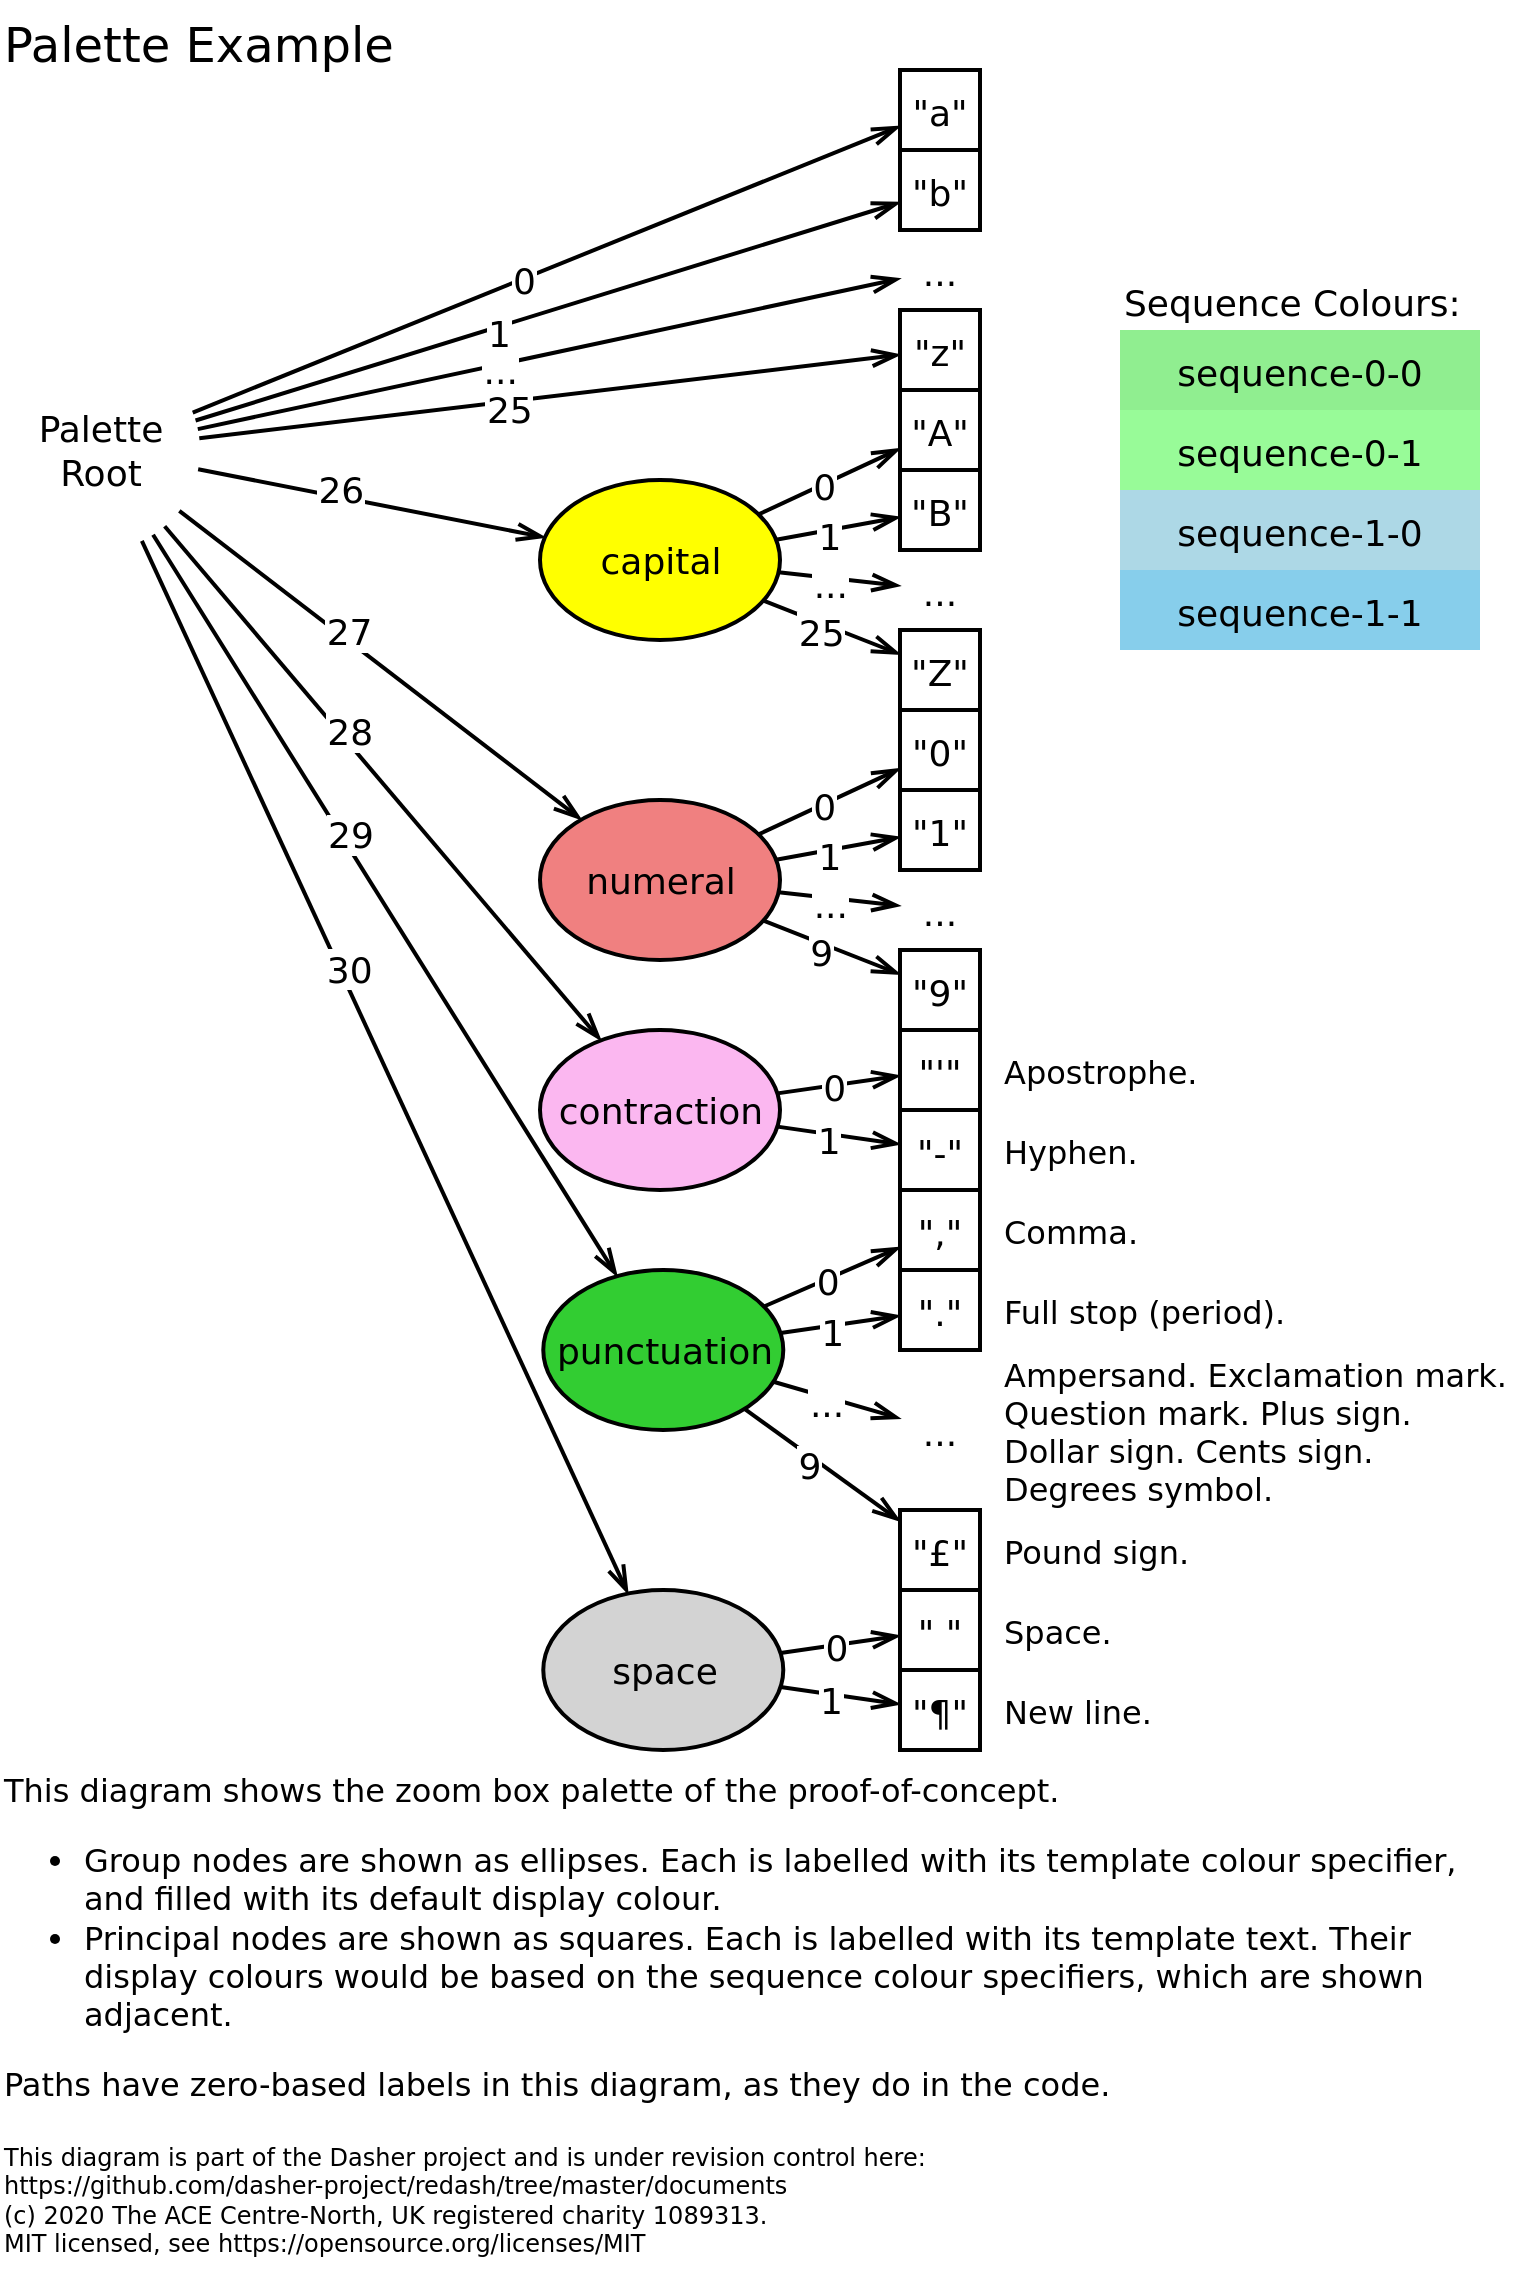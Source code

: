 <mxfile version="13.6.2" type="device"><diagram id="g4gpGZHWIscyPKEU3mQu" name="Page-1"><mxGraphModel dx="1102" dy="1424" grid="1" gridSize="10" guides="1" tooltips="1" connect="1" arrows="1" fold="1" page="1" pageScale="1" pageWidth="827" pageHeight="1169" math="0" shadow="0"><root><mxCell id="0"/><mxCell id="1" parent="0"/><mxCell id="ACXhhaMDTXynWgi84yWd-14" value="Palette Example" style="rounded=0;shadow=0;comic=0;labelBackgroundColor=none;strokeWidth=2;fillColor=none;fontFamily=DejaVu Sans;fontSize=24;fontColor=#000000;align=left;arcSize=20;spacingTop=0;spacingLeft=0;spacing=2;spacingBottom=0;spacingRight=0;points=[[0.2, 0], [0.4, 0], [0.6, 0], [0.8, 0], [0.5,1]];strokeColor=none;" parent="1" vertex="1"><mxGeometry x="40" y="25" width="490" height="40" as="geometry"/></mxCell><mxCell id="f4PTZ5k48entD9cV8Xlv-1" value="This diagram is part of the Dasher project and is under revision control here:&#10;https://github.com/dasher-project/redash/tree/master/documents&#10;(c) 2020 The ACE Centre-North, UK registered charity 1089313.&#10;MIT licensed, see https://opensource.org/licenses/MIT&#10;" style="rounded=0;shadow=0;comic=0;labelBackgroundColor=none;strokeWidth=2;fillColor=none;fontFamily=DejaVu Sans;fontSize=12;fontColor=#000000;align=left;arcSize=20;spacingTop=0;spacingLeft=0;spacing=2;spacingBottom=0;spacingRight=0;points=[[0.2, 0], [0.4, 0], [0.6, 0], [0.8, 0], [0.5,1]];strokeColor=none;whiteSpace=wrap;verticalAlign=top;" parent="1" vertex="1"><mxGeometry x="40" y="1090" width="640" height="70" as="geometry"/></mxCell><mxCell id="L3-kGB9mgJet8HXjzUh9-4" value="0" style="endArrow=openThin;fontSize=18;strokeWidth=2;endFill=0;endSize=10;labelBackgroundColor=#ffffff;spacingTop=0;align=center;rounded=0;elbow=vertical;fontFamily=DejaVu Sans;startArrow=none;startFill=0;startSize=10;verticalAlign=middle;spacing=5;" parent="1" source="Pe3kKuOTnXyiqETmqdOa-8" target="Pe3kKuOTnXyiqETmqdOa-1" edge="1"><mxGeometry x="-0.062" width="50" height="50" relative="1" as="geometry"><mxPoint x="370" y="455" as="sourcePoint"/><mxPoint x="917.25" y="125" as="targetPoint"/><mxPoint as="offset"/></mxGeometry></mxCell><mxCell id="Pe3kKuOTnXyiqETmqdOa-1" value="&quot;a&quot;" style="rounded=0;shadow=0;comic=0;labelBackgroundColor=none;strokeColor=#000000;strokeWidth=2;fillColor=none;fontFamily=DejaVu Sans;fontSize=18;fontColor=#000000;align=center;arcSize=20;spacingTop=10;spacingLeft=10;spacing=2;spacingBottom=10;spacingRight=10;points=[[0.2, 0], [0.4, 0], [0.6, 0], [0.8, 0], [0.5,1]];verticalAlign=middle;" parent="1" vertex="1"><mxGeometry x="490" y="60" width="40" height="40" as="geometry"/></mxCell><mxCell id="Pe3kKuOTnXyiqETmqdOa-2" value="&quot;b&quot;" style="rounded=0;shadow=0;comic=0;labelBackgroundColor=none;strokeColor=#000000;strokeWidth=2;fillColor=none;fontFamily=DejaVu Sans;fontSize=18;fontColor=#000000;align=center;arcSize=20;spacingTop=10;spacingLeft=10;spacing=2;spacingBottom=10;spacingRight=10;points=[[0.2, 0], [0.4, 0], [0.6, 0], [0.8, 0], [0.5,1]];verticalAlign=middle;" parent="1" vertex="1"><mxGeometry x="490" y="100" width="40" height="40" as="geometry"/></mxCell><mxCell id="Pe3kKuOTnXyiqETmqdOa-4" value="&quot;z&quot;" style="rounded=0;shadow=0;comic=0;labelBackgroundColor=none;strokeColor=#000000;strokeWidth=2;fillColor=none;fontFamily=DejaVu Sans;fontSize=18;fontColor=#000000;align=center;arcSize=20;spacingTop=10;spacingLeft=10;spacing=2;spacingBottom=10;spacingRight=10;points=[[0.2, 0], [0.4, 0], [0.6, 0], [0.8, 0], [0.5,1]];verticalAlign=middle;" parent="1" vertex="1"><mxGeometry x="490" y="180" width="40" height="40" as="geometry"/></mxCell><mxCell id="Pe3kKuOTnXyiqETmqdOa-7" value="capital" style="ellipse;html=1;strokeWidth=2;fontSize=18;align=center;fontFamily=DejaVu Sans;fillColor=#FFFF00;" parent="1" vertex="1"><mxGeometry x="310" y="265" width="120" height="80" as="geometry"/></mxCell><mxCell id="Pe3kKuOTnXyiqETmqdOa-8" value="Palette&lt;br&gt;Root" style="ellipse;html=1;aspect=fixed;strokeWidth=2;fontSize=18;align=center;fillColor=none;strokeColor=none;fontFamily=DejaVu Sans;" parent="1" vertex="1"><mxGeometry x="40" y="200" width="100" height="100" as="geometry"/></mxCell><mxCell id="Pe3kKuOTnXyiqETmqdOa-9" value="1" style="endArrow=openThin;fontSize=18;strokeWidth=2;endFill=0;endSize=10;labelBackgroundColor=#ffffff;spacingTop=0;align=center;rounded=0;elbow=vertical;fontFamily=DejaVu Sans;startArrow=none;startFill=0;startSize=10;verticalAlign=middle;spacing=5;" parent="1" source="Pe3kKuOTnXyiqETmqdOa-8" target="Pe3kKuOTnXyiqETmqdOa-2" edge="1"><mxGeometry x="-0.139" y="-2" width="50" height="50" relative="1" as="geometry"><mxPoint x="246.679" y="162.549" as="sourcePoint"/><mxPoint x="310" y="126.429" as="targetPoint"/><mxPoint as="offset"/></mxGeometry></mxCell><mxCell id="Pe3kKuOTnXyiqETmqdOa-10" value="25" style="endArrow=openThin;fontSize=18;strokeWidth=2;endFill=0;endSize=10;labelBackgroundColor=#ffffff;spacingTop=0;align=center;rounded=0;elbow=vertical;fontFamily=DejaVu Sans;startArrow=none;startFill=0;startSize=10;verticalAlign=middle;spacing=5;" parent="1" source="Pe3kKuOTnXyiqETmqdOa-8" target="Pe3kKuOTnXyiqETmqdOa-4" edge="1"><mxGeometry x="-0.116" y="-3" width="50" height="50" relative="1" as="geometry"><mxPoint x="250.0" y="175" as="sourcePoint"/><mxPoint x="310" y="175" as="targetPoint"/><mxPoint as="offset"/></mxGeometry></mxCell><mxCell id="Pe3kKuOTnXyiqETmqdOa-11" value="26" style="endArrow=openThin;fontSize=18;strokeWidth=2;endFill=0;endSize=10;labelBackgroundColor=#ffffff;spacingTop=0;align=center;rounded=0;elbow=vertical;fontFamily=DejaVu Sans;startArrow=none;startFill=0;startSize=10;verticalAlign=middle;spacing=5;" parent="1" source="Pe3kKuOTnXyiqETmqdOa-8" target="Pe3kKuOTnXyiqETmqdOa-7" edge="1"><mxGeometry x="-0.183" y="5" width="50" height="50" relative="1" as="geometry"><mxPoint x="246.679" y="187.451" as="sourcePoint"/><mxPoint x="310" y="223.571" as="targetPoint"/><mxPoint as="offset"/></mxGeometry></mxCell><mxCell id="Pe3kKuOTnXyiqETmqdOa-78" value="This diagram shows the zoom box palette of the proof-of-concept.&lt;br&gt;&lt;ul&gt;&lt;li&gt;Group nodes are shown as ellipses. Each is l&lt;span&gt;abelled with its template colour specifier, and f&lt;/span&gt;&lt;span&gt;illed with its default display colour.&lt;br&gt;&lt;/span&gt;&lt;/li&gt;&lt;li&gt;Principal nodes are shown as squares. Each is labelled with its template text. Their display colours would be based on the sequence colour specifiers, which are shown adjacent.&lt;/li&gt;&lt;/ul&gt;Paths have zero-based labels in this diagram, as they do in the code." style="rounded=0;shadow=0;comic=0;labelBackgroundColor=none;strokeWidth=2;fillColor=none;fontFamily=DejaVu Sans;fontSize=16;fontColor=#000000;align=left;arcSize=20;spacingTop=0;spacingLeft=0;spacing=2;spacingBottom=0;spacingRight=0;points=[[0.2, 0], [0.4, 0], [0.6, 0], [0.8, 0], [0.5,1]];strokeColor=none;whiteSpace=wrap;verticalAlign=top;html=1;" parent="1" vertex="1"><mxGeometry x="40" y="904" width="760" height="190" as="geometry"/></mxCell><mxCell id="_Zk9hhdpfkNAfMO_4I3A-1" value="..." style="rounded=0;shadow=0;comic=0;labelBackgroundColor=none;strokeWidth=2;fillColor=none;fontFamily=DejaVu Sans;fontSize=18;fontColor=#000000;align=center;arcSize=20;spacingTop=10;spacingLeft=10;spacing=2;spacingBottom=10;spacingRight=10;points=[[0.2, 0], [0.4, 0], [0.6, 0], [0.8, 0], [0.5,1]];verticalAlign=middle;strokeColor=none;" parent="1" vertex="1"><mxGeometry x="490" y="140" width="40" height="40" as="geometry"/></mxCell><mxCell id="_Zk9hhdpfkNAfMO_4I3A-2" value="0" style="endArrow=openThin;fontSize=18;strokeWidth=2;endFill=0;endSize=10;labelBackgroundColor=#ffffff;spacingTop=0;align=center;rounded=0;elbow=vertical;fontFamily=DejaVu Sans;startArrow=none;startFill=0;startSize=10;verticalAlign=middle;spacing=5;" parent="1" source="Pe3kKuOTnXyiqETmqdOa-7" target="_Zk9hhdpfkNAfMO_4I3A-3" edge="1"><mxGeometry x="-0.062" width="50" height="50" relative="1" as="geometry"><mxPoint x="369.997" y="276.411" as="sourcePoint"/><mxPoint x="1046.39" y="215" as="targetPoint"/><mxPoint as="offset"/></mxGeometry></mxCell><mxCell id="_Zk9hhdpfkNAfMO_4I3A-3" value="&quot;A&quot;" style="rounded=0;shadow=0;comic=0;labelBackgroundColor=none;strokeColor=#000000;strokeWidth=2;fillColor=none;fontFamily=DejaVu Sans;fontSize=18;fontColor=#000000;align=center;arcSize=20;spacingTop=10;spacingLeft=10;spacing=2;spacingBottom=10;spacingRight=10;points=[[0.2, 0], [0.4, 0], [0.6, 0], [0.8, 0], [0.5,1]];verticalAlign=middle;" parent="1" vertex="1"><mxGeometry x="490" y="220" width="40" height="40" as="geometry"/></mxCell><mxCell id="_Zk9hhdpfkNAfMO_4I3A-4" value="&quot;B&quot;" style="rounded=0;shadow=0;comic=0;labelBackgroundColor=none;strokeColor=#000000;strokeWidth=2;fillColor=none;fontFamily=DejaVu Sans;fontSize=18;fontColor=#000000;align=center;arcSize=20;spacingTop=10;spacingLeft=10;spacing=2;spacingBottom=10;spacingRight=10;points=[[0.2, 0], [0.4, 0], [0.6, 0], [0.8, 0], [0.5,1]];verticalAlign=middle;" parent="1" vertex="1"><mxGeometry x="490" y="260" width="40" height="40" as="geometry"/></mxCell><mxCell id="_Zk9hhdpfkNAfMO_4I3A-5" value="&quot;Z&quot;" style="rounded=0;shadow=0;comic=0;labelBackgroundColor=none;strokeColor=#000000;strokeWidth=2;fillColor=none;fontFamily=DejaVu Sans;fontSize=18;fontColor=#000000;align=center;arcSize=20;spacingTop=10;spacingLeft=10;spacing=2;spacingBottom=10;spacingRight=10;points=[[0.2, 0], [0.4, 0], [0.6, 0], [0.8, 0], [0.5,1]];verticalAlign=middle;" parent="1" vertex="1"><mxGeometry x="490" y="340" width="40" height="40" as="geometry"/></mxCell><mxCell id="_Zk9hhdpfkNAfMO_4I3A-6" value="1" style="endArrow=openThin;fontSize=18;strokeWidth=2;endFill=0;endSize=10;labelBackgroundColor=#ffffff;spacingTop=0;align=center;rounded=0;elbow=vertical;fontFamily=DejaVu Sans;startArrow=none;startFill=0;startSize=10;verticalAlign=middle;spacing=5;" parent="1" source="Pe3kKuOTnXyiqETmqdOa-7" target="_Zk9hhdpfkNAfMO_4I3A-4" edge="1"><mxGeometry x="-0.139" y="-2" width="50" height="50" relative="1" as="geometry"><mxPoint x="374.659" y="282.866" as="sourcePoint"/><mxPoint x="439.14" y="216.429" as="targetPoint"/><mxPoint as="offset"/></mxGeometry></mxCell><mxCell id="_Zk9hhdpfkNAfMO_4I3A-7" value="25" style="endArrow=openThin;fontSize=18;strokeWidth=2;endFill=0;endSize=10;labelBackgroundColor=#ffffff;spacingTop=0;align=center;rounded=0;elbow=vertical;fontFamily=DejaVu Sans;startArrow=none;startFill=0;startSize=10;verticalAlign=middle;spacing=5;" parent="1" source="Pe3kKuOTnXyiqETmqdOa-7" target="_Zk9hhdpfkNAfMO_4I3A-5" edge="1"><mxGeometry x="-0.116" y="-3" width="50" height="50" relative="1" as="geometry"><mxPoint x="378.879" y="304.266" as="sourcePoint"/><mxPoint x="439.14" y="265" as="targetPoint"/><mxPoint as="offset"/></mxGeometry></mxCell><mxCell id="_Zk9hhdpfkNAfMO_4I3A-8" value="..." style="rounded=0;shadow=0;comic=0;labelBackgroundColor=none;strokeWidth=2;fillColor=none;fontFamily=DejaVu Sans;fontSize=18;fontColor=#000000;align=center;arcSize=20;spacingTop=10;spacingLeft=10;spacing=2;spacingBottom=10;spacingRight=10;points=[[0.2, 0], [0.4, 0], [0.6, 0], [0.8, 0], [0.5,1]];verticalAlign=middle;strokeColor=none;" parent="1" vertex="1"><mxGeometry x="490" y="300" width="40" height="40" as="geometry"/></mxCell><mxCell id="_Zk9hhdpfkNAfMO_4I3A-9" value="..." style="endArrow=openThin;fontSize=18;strokeWidth=2;endFill=0;endSize=10;labelBackgroundColor=#ffffff;spacingTop=0;align=center;rounded=0;elbow=vertical;fontFamily=DejaVu Sans;startArrow=none;startFill=0;startSize=10;verticalAlign=middle;spacing=5;" parent="1" source="Pe3kKuOTnXyiqETmqdOa-7" target="_Zk9hhdpfkNAfMO_4I3A-8" edge="1"><mxGeometry x="-0.139" y="-2" width="50" height="50" relative="1" as="geometry"><mxPoint x="358.667" y="287.82" as="sourcePoint"/><mxPoint x="449.14" y="252.744" as="targetPoint"/><mxPoint as="offset"/></mxGeometry></mxCell><mxCell id="_Zk9hhdpfkNAfMO_4I3A-10" value="..." style="endArrow=openThin;fontSize=18;strokeWidth=2;endFill=0;endSize=10;labelBackgroundColor=#ffffff;spacingTop=0;align=center;rounded=0;elbow=vertical;fontFamily=DejaVu Sans;startArrow=none;startFill=0;startSize=10;verticalAlign=middle;spacing=5;" parent="1" source="Pe3kKuOTnXyiqETmqdOa-8" target="_Zk9hhdpfkNAfMO_4I3A-1" edge="1"><mxGeometry x="-0.139" y="-2" width="50" height="50" relative="1" as="geometry"><mxPoint x="359.942" y="293.474" as="sourcePoint"/><mxPoint x="449.14" y="286.549" as="targetPoint"/><mxPoint as="offset"/></mxGeometry></mxCell><mxCell id="_Zk9hhdpfkNAfMO_4I3A-11" value="numeral" style="ellipse;html=1;strokeWidth=2;fontSize=18;align=center;fontFamily=DejaVu Sans;fillColor=#f08080;" parent="1" vertex="1"><mxGeometry x="310" y="425" width="120" height="80" as="geometry"/></mxCell><mxCell id="_Zk9hhdpfkNAfMO_4I3A-12" value="0" style="endArrow=openThin;fontSize=18;strokeWidth=2;endFill=0;endSize=10;labelBackgroundColor=#ffffff;spacingTop=0;align=center;rounded=0;elbow=vertical;fontFamily=DejaVu Sans;startArrow=none;startFill=0;startSize=10;verticalAlign=middle;spacing=5;" parent="1" source="_Zk9hhdpfkNAfMO_4I3A-11" target="_Zk9hhdpfkNAfMO_4I3A-13" edge="1"><mxGeometry x="-0.062" width="50" height="50" relative="1" as="geometry"><mxPoint x="369.997" y="436.411" as="sourcePoint"/><mxPoint x="1046.39" y="375" as="targetPoint"/><mxPoint as="offset"/></mxGeometry></mxCell><mxCell id="_Zk9hhdpfkNAfMO_4I3A-13" value="&quot;0&quot;" style="rounded=0;shadow=0;comic=0;labelBackgroundColor=none;strokeColor=#000000;strokeWidth=2;fillColor=none;fontFamily=DejaVu Sans;fontSize=18;fontColor=#000000;align=center;arcSize=20;spacingTop=10;spacingLeft=10;spacing=2;spacingBottom=10;spacingRight=10;points=[[0.2, 0], [0.4, 0], [0.6, 0], [0.8, 0], [0.5,1]];verticalAlign=middle;" parent="1" vertex="1"><mxGeometry x="490" y="380" width="40" height="40" as="geometry"/></mxCell><mxCell id="_Zk9hhdpfkNAfMO_4I3A-14" value="&quot;1&quot;" style="rounded=0;shadow=0;comic=0;labelBackgroundColor=none;strokeColor=#000000;strokeWidth=2;fillColor=none;fontFamily=DejaVu Sans;fontSize=18;fontColor=#000000;align=center;arcSize=20;spacingTop=10;spacingLeft=10;spacing=2;spacingBottom=10;spacingRight=10;points=[[0.2, 0], [0.4, 0], [0.6, 0], [0.8, 0], [0.5,1]];verticalAlign=middle;" parent="1" vertex="1"><mxGeometry x="490" y="420" width="40" height="40" as="geometry"/></mxCell><mxCell id="_Zk9hhdpfkNAfMO_4I3A-15" value="&quot;9&quot;" style="rounded=0;shadow=0;comic=0;labelBackgroundColor=none;strokeColor=#000000;strokeWidth=2;fillColor=none;fontFamily=DejaVu Sans;fontSize=18;fontColor=#000000;align=center;arcSize=20;spacingTop=10;spacingLeft=10;spacing=2;spacingBottom=10;spacingRight=10;points=[[0.2, 0], [0.4, 0], [0.6, 0], [0.8, 0], [0.5,1]];verticalAlign=middle;" parent="1" vertex="1"><mxGeometry x="490" y="500" width="40" height="40" as="geometry"/></mxCell><mxCell id="_Zk9hhdpfkNAfMO_4I3A-16" value="1" style="endArrow=openThin;fontSize=18;strokeWidth=2;endFill=0;endSize=10;labelBackgroundColor=#ffffff;spacingTop=0;align=center;rounded=0;elbow=vertical;fontFamily=DejaVu Sans;startArrow=none;startFill=0;startSize=10;verticalAlign=middle;spacing=5;" parent="1" source="_Zk9hhdpfkNAfMO_4I3A-11" target="_Zk9hhdpfkNAfMO_4I3A-14" edge="1"><mxGeometry x="-0.139" y="-2" width="50" height="50" relative="1" as="geometry"><mxPoint x="374.659" y="442.866" as="sourcePoint"/><mxPoint x="439.14" y="376.429" as="targetPoint"/><mxPoint as="offset"/></mxGeometry></mxCell><mxCell id="_Zk9hhdpfkNAfMO_4I3A-17" value="9" style="endArrow=openThin;fontSize=18;strokeWidth=2;endFill=0;endSize=10;labelBackgroundColor=#ffffff;spacingTop=0;align=center;rounded=0;elbow=vertical;fontFamily=DejaVu Sans;startArrow=none;startFill=0;startSize=10;verticalAlign=middle;spacing=5;" parent="1" source="_Zk9hhdpfkNAfMO_4I3A-11" target="_Zk9hhdpfkNAfMO_4I3A-15" edge="1"><mxGeometry x="-0.116" y="-3" width="50" height="50" relative="1" as="geometry"><mxPoint x="378.879" y="464.266" as="sourcePoint"/><mxPoint x="439.14" y="425" as="targetPoint"/><mxPoint as="offset"/></mxGeometry></mxCell><mxCell id="_Zk9hhdpfkNAfMO_4I3A-18" value="..." style="rounded=0;shadow=0;comic=0;labelBackgroundColor=none;strokeWidth=2;fillColor=none;fontFamily=DejaVu Sans;fontSize=18;fontColor=#000000;align=center;arcSize=20;spacingTop=10;spacingLeft=10;spacing=2;spacingBottom=10;spacingRight=10;points=[[0.2, 0], [0.4, 0], [0.6, 0], [0.8, 0], [0.5,1]];verticalAlign=middle;strokeColor=none;" parent="1" vertex="1"><mxGeometry x="490" y="460" width="40" height="40" as="geometry"/></mxCell><mxCell id="_Zk9hhdpfkNAfMO_4I3A-19" value="..." style="endArrow=openThin;fontSize=18;strokeWidth=2;endFill=0;endSize=10;labelBackgroundColor=#ffffff;spacingTop=0;align=center;rounded=0;elbow=vertical;fontFamily=DejaVu Sans;startArrow=none;startFill=0;startSize=10;verticalAlign=middle;spacing=5;" parent="1" source="_Zk9hhdpfkNAfMO_4I3A-11" target="_Zk9hhdpfkNAfMO_4I3A-18" edge="1"><mxGeometry x="-0.139" y="-2" width="50" height="50" relative="1" as="geometry"><mxPoint x="358.667" y="447.82" as="sourcePoint"/><mxPoint x="449.14" y="412.744" as="targetPoint"/><mxPoint as="offset"/></mxGeometry></mxCell><mxCell id="_Zk9hhdpfkNAfMO_4I3A-20" value="27" style="endArrow=openThin;fontSize=18;strokeWidth=2;endFill=0;endSize=10;labelBackgroundColor=#ffffff;spacingTop=0;align=center;rounded=0;elbow=vertical;fontFamily=DejaVu Sans;startArrow=none;startFill=0;startSize=10;verticalAlign=middle;spacing=5;" parent="1" source="Pe3kKuOTnXyiqETmqdOa-8" target="_Zk9hhdpfkNAfMO_4I3A-11" edge="1"><mxGeometry x="-0.183" y="5" width="50" height="50" relative="1" as="geometry"><mxPoint x="243.607" y="420.165" as="sourcePoint"/><mxPoint x="310" y="413.571" as="targetPoint"/><mxPoint as="offset"/></mxGeometry></mxCell><mxCell id="_Zk9hhdpfkNAfMO_4I3A-21" value="contraction" style="ellipse;html=1;strokeWidth=2;fontSize=18;align=center;fontFamily=DejaVu Sans;fillColor=#fbb7f0;" parent="1" vertex="1"><mxGeometry x="310" y="540" width="120" height="80" as="geometry"/></mxCell><mxCell id="_Zk9hhdpfkNAfMO_4I3A-22" value="0" style="endArrow=openThin;fontSize=18;strokeWidth=2;endFill=0;endSize=10;labelBackgroundColor=#ffffff;spacingTop=0;align=center;rounded=0;elbow=vertical;fontFamily=DejaVu Sans;startArrow=none;startFill=0;startSize=10;verticalAlign=middle;spacing=5;" parent="1" source="_Zk9hhdpfkNAfMO_4I3A-21" target="_Zk9hhdpfkNAfMO_4I3A-23" edge="1"><mxGeometry x="-0.062" width="50" height="50" relative="1" as="geometry"><mxPoint x="369.997" y="596.411" as="sourcePoint"/><mxPoint x="1046.39" y="535" as="targetPoint"/><mxPoint as="offset"/></mxGeometry></mxCell><mxCell id="_Zk9hhdpfkNAfMO_4I3A-23" value="&quot;'&quot;" style="rounded=0;shadow=0;comic=0;labelBackgroundColor=none;strokeColor=#000000;strokeWidth=2;fillColor=none;fontFamily=DejaVu Sans;fontSize=18;fontColor=#000000;align=center;arcSize=20;spacingTop=10;spacingLeft=10;spacing=2;spacingBottom=10;spacingRight=10;points=[[0.2, 0], [0.4, 0], [0.6, 0], [0.8, 0], [0.5,1]];verticalAlign=middle;" parent="1" vertex="1"><mxGeometry x="490" y="540" width="40" height="40" as="geometry"/></mxCell><mxCell id="_Zk9hhdpfkNAfMO_4I3A-24" value="&quot;-&quot;" style="rounded=0;shadow=0;comic=0;labelBackgroundColor=none;strokeColor=#000000;strokeWidth=2;fillColor=none;fontFamily=DejaVu Sans;fontSize=18;fontColor=#000000;align=center;arcSize=20;spacingTop=10;spacingLeft=10;spacing=2;spacingBottom=10;spacingRight=10;points=[[0.2, 0], [0.4, 0], [0.6, 0], [0.8, 0], [0.5,1]];verticalAlign=middle;" parent="1" vertex="1"><mxGeometry x="490" y="580" width="40" height="40" as="geometry"/></mxCell><mxCell id="_Zk9hhdpfkNAfMO_4I3A-26" value="1" style="endArrow=openThin;fontSize=18;strokeWidth=2;endFill=0;endSize=10;labelBackgroundColor=#ffffff;spacingTop=0;align=center;rounded=0;elbow=vertical;fontFamily=DejaVu Sans;startArrow=none;startFill=0;startSize=10;verticalAlign=middle;spacing=5;" parent="1" source="_Zk9hhdpfkNAfMO_4I3A-21" target="_Zk9hhdpfkNAfMO_4I3A-24" edge="1"><mxGeometry x="-0.139" y="-2" width="50" height="50" relative="1" as="geometry"><mxPoint x="374.659" y="602.866" as="sourcePoint"/><mxPoint x="439.14" y="536.429" as="targetPoint"/><mxPoint as="offset"/></mxGeometry></mxCell><mxCell id="_Zk9hhdpfkNAfMO_4I3A-30" value="Apostrophe." style="rounded=0;shadow=0;comic=0;labelBackgroundColor=none;strokeWidth=2;fillColor=none;fontFamily=DejaVu Sans;fontSize=16;fontColor=#000000;align=left;arcSize=20;spacingTop=0;spacingLeft=0;spacing=2;spacingBottom=0;spacingRight=0;points=[[0.2, 0], [0.4, 0], [0.6, 0], [0.8, 0], [0.5,1]];strokeColor=none;verticalAlign=middle;" parent="1" vertex="1"><mxGeometry x="540" y="545" width="120" height="30" as="geometry"/></mxCell><mxCell id="_Zk9hhdpfkNAfMO_4I3A-37" value="punctuation" style="ellipse;html=1;strokeWidth=2;fontSize=18;align=center;fontFamily=DejaVu Sans;fillColor=#32cd32;" parent="1" vertex="1"><mxGeometry x="311.64" y="660" width="120" height="80" as="geometry"/></mxCell><mxCell id="_Zk9hhdpfkNAfMO_4I3A-38" value="0" style="endArrow=openThin;fontSize=18;strokeWidth=2;endFill=0;endSize=10;labelBackgroundColor=#ffffff;spacingTop=0;align=center;rounded=0;elbow=vertical;fontFamily=DejaVu Sans;startArrow=none;startFill=0;startSize=10;verticalAlign=middle;spacing=5;" parent="1" source="_Zk9hhdpfkNAfMO_4I3A-37" target="_Zk9hhdpfkNAfMO_4I3A-39" edge="1"><mxGeometry x="-0.062" width="50" height="50" relative="1" as="geometry"><mxPoint x="369.997" y="676.411" as="sourcePoint"/><mxPoint x="1046.39" y="615" as="targetPoint"/><mxPoint as="offset"/></mxGeometry></mxCell><mxCell id="_Zk9hhdpfkNAfMO_4I3A-39" value="&quot;,&quot;" style="rounded=0;shadow=0;comic=0;labelBackgroundColor=none;strokeColor=#000000;strokeWidth=2;fillColor=none;fontFamily=DejaVu Sans;fontSize=18;fontColor=#000000;align=center;arcSize=20;spacingTop=10;spacingLeft=10;spacing=2;spacingBottom=10;spacingRight=10;points=[[0.2, 0], [0.4, 0], [0.6, 0], [0.8, 0], [0.5,1]];verticalAlign=middle;" parent="1" vertex="1"><mxGeometry x="490" y="620" width="40" height="40" as="geometry"/></mxCell><mxCell id="_Zk9hhdpfkNAfMO_4I3A-40" value="&quot;.&quot;" style="rounded=0;shadow=0;comic=0;labelBackgroundColor=none;strokeColor=#000000;strokeWidth=2;fillColor=none;fontFamily=DejaVu Sans;fontSize=18;fontColor=#000000;align=center;arcSize=20;spacingTop=10;spacingLeft=10;spacing=2;spacingBottom=10;spacingRight=10;points=[[0.2, 0], [0.4, 0], [0.6, 0], [0.8, 0], [0.5,1]];verticalAlign=middle;" parent="1" vertex="1"><mxGeometry x="490" y="660" width="40" height="40" as="geometry"/></mxCell><mxCell id="_Zk9hhdpfkNAfMO_4I3A-41" value="&quot;£&quot;" style="rounded=0;shadow=0;comic=0;labelBackgroundColor=none;strokeColor=#000000;strokeWidth=2;fillColor=none;fontFamily=DejaVu Sans;fontSize=18;fontColor=#000000;align=center;arcSize=20;spacingTop=10;spacingLeft=10;spacing=2;spacingBottom=10;spacingRight=10;points=[[0.2, 0], [0.4, 0], [0.6, 0], [0.8, 0], [0.5,1]];verticalAlign=middle;" parent="1" vertex="1"><mxGeometry x="490" y="780" width="40" height="40" as="geometry"/></mxCell><mxCell id="_Zk9hhdpfkNAfMO_4I3A-42" value="1" style="endArrow=openThin;fontSize=18;strokeWidth=2;endFill=0;endSize=10;labelBackgroundColor=#ffffff;spacingTop=0;align=center;rounded=0;elbow=vertical;fontFamily=DejaVu Sans;startArrow=none;startFill=0;startSize=10;verticalAlign=middle;spacing=5;" parent="1" source="_Zk9hhdpfkNAfMO_4I3A-37" target="_Zk9hhdpfkNAfMO_4I3A-40" edge="1"><mxGeometry x="-0.139" y="-2" width="50" height="50" relative="1" as="geometry"><mxPoint x="374.659" y="682.866" as="sourcePoint"/><mxPoint x="439.14" y="616.429" as="targetPoint"/><mxPoint as="offset"/></mxGeometry></mxCell><mxCell id="_Zk9hhdpfkNAfMO_4I3A-43" value="9" style="endArrow=openThin;fontSize=18;strokeWidth=2;endFill=0;endSize=10;labelBackgroundColor=#ffffff;spacingTop=0;align=center;rounded=0;elbow=vertical;fontFamily=DejaVu Sans;startArrow=none;startFill=0;startSize=10;verticalAlign=middle;spacing=5;" parent="1" source="_Zk9hhdpfkNAfMO_4I3A-37" target="_Zk9hhdpfkNAfMO_4I3A-41" edge="1"><mxGeometry x="-0.116" y="-3" width="50" height="50" relative="1" as="geometry"><mxPoint x="378.879" y="704.266" as="sourcePoint"/><mxPoint x="439.14" y="665" as="targetPoint"/><mxPoint as="offset"/></mxGeometry></mxCell><mxCell id="_Zk9hhdpfkNAfMO_4I3A-44" value="..." style="rounded=0;shadow=0;comic=0;labelBackgroundColor=none;strokeWidth=2;fillColor=none;fontFamily=DejaVu Sans;fontSize=18;fontColor=#000000;align=center;arcSize=20;spacingTop=10;spacingLeft=10;spacing=2;spacingBottom=10;spacingRight=10;points=[[0.2, 0], [0.4, 0], [0.6, 0], [0.8, 0], [0.5,1]];verticalAlign=middle;strokeColor=none;" parent="1" vertex="1"><mxGeometry x="490" y="700" width="40" height="80" as="geometry"/></mxCell><mxCell id="_Zk9hhdpfkNAfMO_4I3A-45" value="..." style="endArrow=openThin;fontSize=18;strokeWidth=2;endFill=0;endSize=10;labelBackgroundColor=#ffffff;spacingTop=0;align=center;rounded=0;elbow=vertical;fontFamily=DejaVu Sans;startArrow=none;startFill=0;startSize=10;verticalAlign=middle;spacing=5;" parent="1" source="_Zk9hhdpfkNAfMO_4I3A-37" target="_Zk9hhdpfkNAfMO_4I3A-44" edge="1"><mxGeometry x="-0.139" y="-2" width="50" height="50" relative="1" as="geometry"><mxPoint x="358.667" y="687.82" as="sourcePoint"/><mxPoint x="449.14" y="652.744" as="targetPoint"/><mxPoint as="offset"/></mxGeometry></mxCell><mxCell id="_Zk9hhdpfkNAfMO_4I3A-47" value="Comma." style="rounded=0;shadow=0;comic=0;labelBackgroundColor=none;strokeWidth=2;fillColor=none;fontFamily=DejaVu Sans;fontSize=16;fontColor=#000000;align=left;arcSize=20;spacingTop=0;spacingLeft=0;spacing=2;spacingBottom=0;spacingRight=0;points=[[0.2, 0], [0.4, 0], [0.6, 0], [0.8, 0], [0.5,1]];strokeColor=none;verticalAlign=middle;" parent="1" vertex="1"><mxGeometry x="540" y="625" width="120" height="30" as="geometry"/></mxCell><mxCell id="_Zk9hhdpfkNAfMO_4I3A-48" value="Full stop (period)." style="rounded=0;shadow=0;comic=0;labelBackgroundColor=none;strokeWidth=2;fillColor=none;fontFamily=DejaVu Sans;fontSize=16;fontColor=#000000;align=left;arcSize=20;spacingTop=0;spacingLeft=0;spacing=2;spacingBottom=0;spacingRight=0;points=[[0.2, 0], [0.4, 0], [0.6, 0], [0.8, 0], [0.5,1]];strokeColor=none;verticalAlign=middle;" parent="1" vertex="1"><mxGeometry x="540" y="665" width="120" height="30" as="geometry"/></mxCell><mxCell id="_Zk9hhdpfkNAfMO_4I3A-49" value="Ampersand. Exclamation mark.&#10;Question mark. Plus sign.&#10;Dollar sign. Cents sign.&#10;Degrees symbol." style="rounded=0;shadow=0;comic=0;labelBackgroundColor=none;strokeWidth=2;fillColor=none;fontFamily=DejaVu Sans;fontSize=16;fontColor=#000000;align=left;arcSize=20;spacingTop=0;spacingLeft=0;spacing=2;spacingBottom=0;spacingRight=0;points=[[0.2, 0], [0.4, 0], [0.6, 0], [0.8, 0], [0.5,1]];strokeColor=none;verticalAlign=middle;" parent="1" vertex="1"><mxGeometry x="540" y="725" width="120" height="30" as="geometry"/></mxCell><mxCell id="_Zk9hhdpfkNAfMO_4I3A-50" value="Pound sign." style="rounded=0;shadow=0;comic=0;labelBackgroundColor=none;strokeWidth=2;fillColor=none;fontFamily=DejaVu Sans;fontSize=16;fontColor=#000000;align=left;arcSize=20;spacingTop=0;spacingLeft=0;spacing=2;spacingBottom=0;spacingRight=0;points=[[0.2, 0], [0.4, 0], [0.6, 0], [0.8, 0], [0.5,1]];strokeColor=none;verticalAlign=middle;" parent="1" vertex="1"><mxGeometry x="540" y="785" width="120" height="30" as="geometry"/></mxCell><mxCell id="_Zk9hhdpfkNAfMO_4I3A-51" value="space" style="ellipse;html=1;strokeWidth=2;fontSize=18;align=center;fontFamily=DejaVu Sans;fillColor=#d3d3d3;" parent="1" vertex="1"><mxGeometry x="311.64" y="820" width="120" height="80" as="geometry"/></mxCell><mxCell id="_Zk9hhdpfkNAfMO_4I3A-52" value="0" style="endArrow=openThin;fontSize=18;strokeWidth=2;endFill=0;endSize=10;labelBackgroundColor=#ffffff;spacingTop=0;align=center;rounded=0;elbow=vertical;fontFamily=DejaVu Sans;startArrow=none;startFill=0;startSize=10;verticalAlign=middle;spacing=5;" parent="1" source="_Zk9hhdpfkNAfMO_4I3A-51" target="_Zk9hhdpfkNAfMO_4I3A-53" edge="1"><mxGeometry x="-0.062" width="50" height="50" relative="1" as="geometry"><mxPoint x="371.637" y="876.411" as="sourcePoint"/><mxPoint x="1048.03" y="815" as="targetPoint"/><mxPoint as="offset"/></mxGeometry></mxCell><mxCell id="_Zk9hhdpfkNAfMO_4I3A-53" value="&quot; &quot;" style="rounded=0;shadow=0;comic=0;labelBackgroundColor=none;strokeColor=#000000;strokeWidth=2;fillColor=none;fontFamily=DejaVu Sans;fontSize=18;fontColor=#000000;align=center;arcSize=20;spacingTop=10;spacingLeft=10;spacing=2;spacingBottom=10;spacingRight=10;points=[[0.2, 0], [0.4, 0], [0.6, 0], [0.8, 0], [0.5,1]];verticalAlign=middle;" parent="1" vertex="1"><mxGeometry x="490" y="820" width="40" height="40" as="geometry"/></mxCell><mxCell id="_Zk9hhdpfkNAfMO_4I3A-54" value="&quot;¶&quot;" style="rounded=0;shadow=0;comic=0;labelBackgroundColor=none;strokeColor=#000000;strokeWidth=2;fillColor=none;fontFamily=DejaVu Sans;fontSize=18;fontColor=#000000;align=center;arcSize=20;spacingTop=10;spacingLeft=10;spacing=2;spacingBottom=10;spacingRight=10;points=[[0.2, 0], [0.4, 0], [0.6, 0], [0.8, 0], [0.5,1]];verticalAlign=middle;" parent="1" vertex="1"><mxGeometry x="490" y="860" width="40" height="40" as="geometry"/></mxCell><mxCell id="_Zk9hhdpfkNAfMO_4I3A-55" value="1" style="endArrow=openThin;fontSize=18;strokeWidth=2;endFill=0;endSize=10;labelBackgroundColor=#ffffff;spacingTop=0;align=center;rounded=0;elbow=vertical;fontFamily=DejaVu Sans;startArrow=none;startFill=0;startSize=10;verticalAlign=middle;spacing=5;" parent="1" source="_Zk9hhdpfkNAfMO_4I3A-51" target="_Zk9hhdpfkNAfMO_4I3A-54" edge="1"><mxGeometry x="-0.139" y="-2" width="50" height="50" relative="1" as="geometry"><mxPoint x="376.299" y="882.866" as="sourcePoint"/><mxPoint x="440.78" y="816.429" as="targetPoint"/><mxPoint as="offset"/></mxGeometry></mxCell><mxCell id="_Zk9hhdpfkNAfMO_4I3A-56" value="Space." style="rounded=0;shadow=0;comic=0;labelBackgroundColor=none;strokeWidth=2;fillColor=none;fontFamily=DejaVu Sans;fontSize=16;fontColor=#000000;align=left;arcSize=20;spacingTop=0;spacingLeft=0;spacing=2;spacingBottom=0;spacingRight=0;points=[[0.2, 0], [0.4, 0], [0.6, 0], [0.8, 0], [0.5,1]];strokeColor=none;verticalAlign=middle;" parent="1" vertex="1"><mxGeometry x="540" y="825" width="120" height="30" as="geometry"/></mxCell><mxCell id="_Zk9hhdpfkNAfMO_4I3A-57" value="New line." style="rounded=0;shadow=0;comic=0;labelBackgroundColor=none;strokeWidth=2;fillColor=none;fontFamily=DejaVu Sans;fontSize=16;fontColor=#000000;align=left;arcSize=20;spacingTop=0;spacingLeft=0;spacing=2;spacingBottom=0;spacingRight=0;points=[[0.2, 0], [0.4, 0], [0.6, 0], [0.8, 0], [0.5,1]];strokeColor=none;verticalAlign=middle;" parent="1" vertex="1"><mxGeometry x="540" y="865" width="120" height="30" as="geometry"/></mxCell><mxCell id="_Zk9hhdpfkNAfMO_4I3A-58" value="28" style="endArrow=openThin;fontSize=18;strokeWidth=2;endFill=0;endSize=10;labelBackgroundColor=#ffffff;spacingTop=0;align=center;rounded=0;elbow=vertical;fontFamily=DejaVu Sans;startArrow=none;startFill=0;startSize=10;verticalAlign=middle;spacing=5;" parent="1" source="Pe3kKuOTnXyiqETmqdOa-8" target="_Zk9hhdpfkNAfMO_4I3A-21" edge="1"><mxGeometry x="-0.183" y="5" width="50" height="50" relative="1" as="geometry"><mxPoint x="237.206" y="332.054" as="sourcePoint"/><mxPoint x="351.117" y="469.94" as="targetPoint"/><mxPoint as="offset"/></mxGeometry></mxCell><mxCell id="_Zk9hhdpfkNAfMO_4I3A-59" value="29" style="endArrow=openThin;fontSize=18;strokeWidth=2;endFill=0;endSize=10;labelBackgroundColor=#ffffff;spacingTop=0;align=center;rounded=0;elbow=vertical;fontFamily=DejaVu Sans;startArrow=none;startFill=0;startSize=10;verticalAlign=middle;spacing=5;" parent="1" source="Pe3kKuOTnXyiqETmqdOa-8" target="_Zk9hhdpfkNAfMO_4I3A-37" edge="1"><mxGeometry x="-0.183" y="5" width="50" height="50" relative="1" as="geometry"><mxPoint x="230.101" y="336.575" as="sourcePoint"/><mxPoint x="361.786" y="611.888" as="targetPoint"/><mxPoint as="offset"/></mxGeometry></mxCell><mxCell id="_Zk9hhdpfkNAfMO_4I3A-60" value="30" style="endArrow=openThin;fontSize=18;strokeWidth=2;endFill=0;endSize=10;labelBackgroundColor=#ffffff;spacingTop=0;align=center;rounded=0;elbow=vertical;fontFamily=DejaVu Sans;startArrow=none;startFill=0;startSize=10;verticalAlign=middle;spacing=5;" parent="1" source="Pe3kKuOTnXyiqETmqdOa-8" target="_Zk9hhdpfkNAfMO_4I3A-51" edge="1"><mxGeometry x="-0.183" y="5" width="50" height="50" relative="1" as="geometry"><mxPoint x="225.944" y="338.245" as="sourcePoint"/><mxPoint x="367.126" y="765.932" as="targetPoint"/><mxPoint as="offset"/></mxGeometry></mxCell><mxCell id="_Zk9hhdpfkNAfMO_4I3A-61" value="Hyphen." style="rounded=0;shadow=0;comic=0;labelBackgroundColor=none;strokeWidth=2;fillColor=none;fontFamily=DejaVu Sans;fontSize=16;fontColor=#000000;align=left;arcSize=20;spacingTop=0;spacingLeft=0;spacing=2;spacingBottom=0;spacingRight=0;points=[[0.2, 0], [0.4, 0], [0.6, 0], [0.8, 0], [0.5,1]];strokeColor=none;verticalAlign=middle;" parent="1" vertex="1"><mxGeometry x="540" y="585" width="120" height="30" as="geometry"/></mxCell><mxCell id="UBDAPRhLg5l-Z4yfLTbR-1" value="sequence-0-0" style="rounded=0;shadow=0;comic=0;labelBackgroundColor=none;strokeWidth=2;fontFamily=DejaVu Sans;fontSize=18;fontColor=#000000;align=center;arcSize=20;spacingTop=10;spacingLeft=10;spacing=2;spacingBottom=10;spacingRight=10;points=[[0.2, 0], [0.4, 0], [0.6, 0], [0.8, 0], [0.5,1]];verticalAlign=middle;fillColor=#90ee90;strokeColor=none;" vertex="1" parent="1"><mxGeometry x="600" y="190" width="180" height="40" as="geometry"/></mxCell><mxCell id="UBDAPRhLg5l-Z4yfLTbR-2" value="sequence-0-1" style="rounded=0;shadow=0;comic=0;labelBackgroundColor=none;strokeWidth=2;fontFamily=DejaVu Sans;fontSize=18;fontColor=#000000;align=center;arcSize=20;spacingTop=10;spacingLeft=10;spacing=2;spacingBottom=10;spacingRight=10;points=[[0.2, 0], [0.4, 0], [0.6, 0], [0.8, 0], [0.5,1]];verticalAlign=middle;fillColor=#98fb98;strokeColor=none;" vertex="1" parent="1"><mxGeometry x="600" y="230" width="180" height="40" as="geometry"/></mxCell><mxCell id="UBDAPRhLg5l-Z4yfLTbR-3" value="sequence-1-1" style="rounded=0;shadow=0;comic=0;labelBackgroundColor=none;strokeWidth=2;fontFamily=DejaVu Sans;fontSize=18;fontColor=#000000;align=center;arcSize=20;spacingTop=10;spacingLeft=10;spacing=2;spacingBottom=10;spacingRight=10;points=[[0.2, 0], [0.4, 0], [0.6, 0], [0.8, 0], [0.5,1]];verticalAlign=middle;fillColor=#87ceeb;strokeColor=none;" vertex="1" parent="1"><mxGeometry x="600" y="310" width="180" height="40" as="geometry"/></mxCell><mxCell id="UBDAPRhLg5l-Z4yfLTbR-4" value="sequence-1-0" style="rounded=0;shadow=0;comic=0;labelBackgroundColor=none;strokeWidth=2;fontFamily=DejaVu Sans;fontSize=18;fontColor=#000000;align=center;arcSize=20;spacingTop=10;spacingLeft=10;spacing=2;spacingBottom=10;spacingRight=10;points=[[0.2, 0], [0.4, 0], [0.6, 0], [0.8, 0], [0.5,1]];verticalAlign=middle;fillColor=#add8e6;strokeColor=none;" vertex="1" parent="1"><mxGeometry x="600" y="270" width="180" height="40" as="geometry"/></mxCell><mxCell id="UBDAPRhLg5l-Z4yfLTbR-5" value="Sequence Colours:" style="rounded=0;shadow=0;comic=0;labelBackgroundColor=none;strokeWidth=2;fillColor=none;fontFamily=DejaVu Sans;fontSize=18;fontColor=#000000;align=left;arcSize=20;spacingTop=0;spacingLeft=0;spacing=2;spacingBottom=0;spacingRight=0;points=[[0.2, 0], [0.4, 0], [0.6, 0], [0.8, 0], [0.5,1]];verticalAlign=bottom;whiteSpace=wrap;strokeColor=none;" vertex="1" parent="1"><mxGeometry x="600" y="150" width="180" height="40" as="geometry"/></mxCell></root></mxGraphModel></diagram></mxfile>